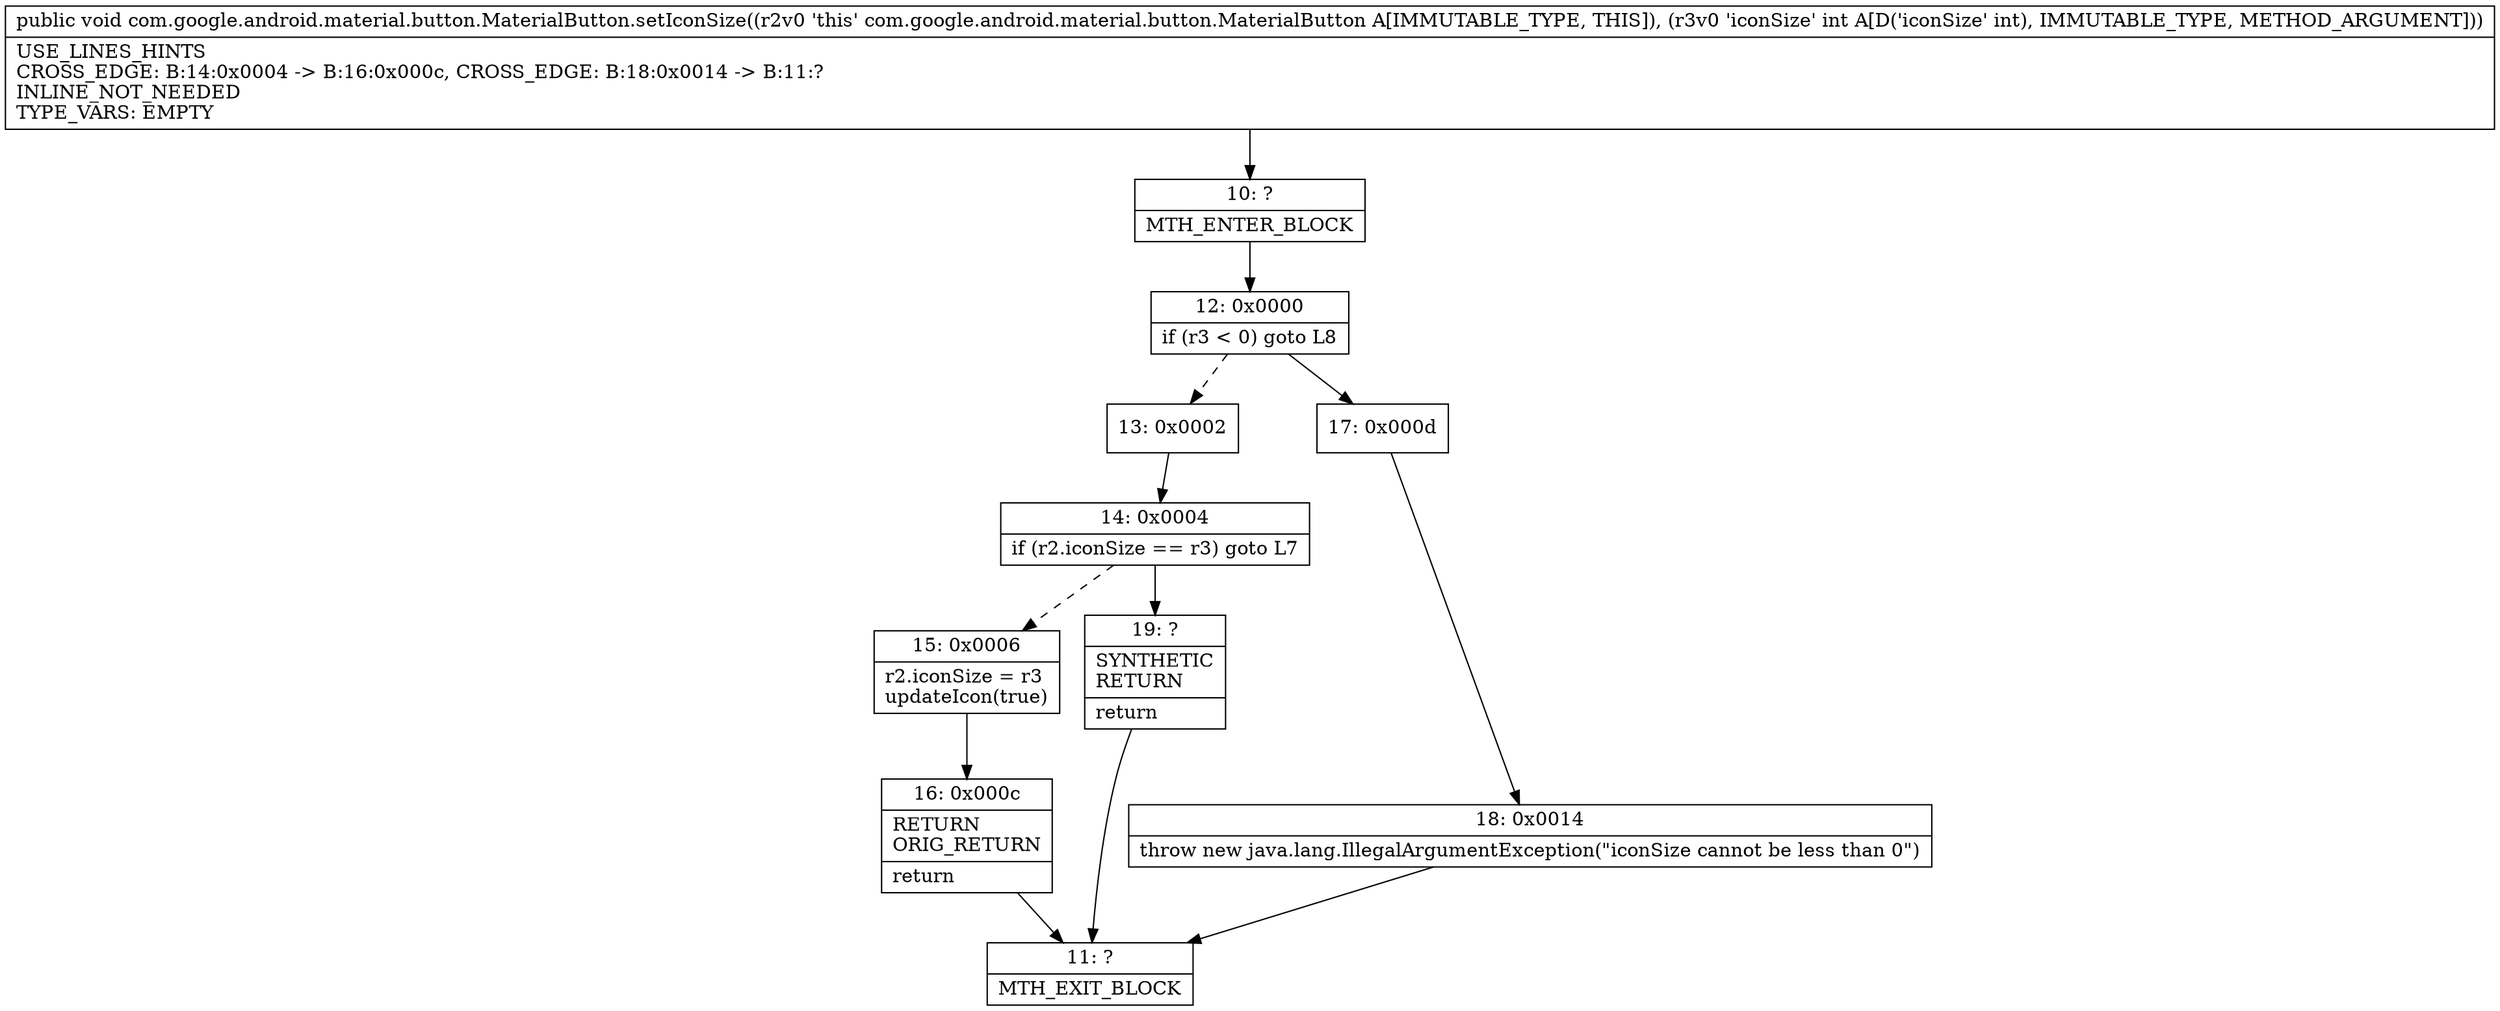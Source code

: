 digraph "CFG forcom.google.android.material.button.MaterialButton.setIconSize(I)V" {
Node_10 [shape=record,label="{10\:\ ?|MTH_ENTER_BLOCK\l}"];
Node_12 [shape=record,label="{12\:\ 0x0000|if (r3 \< 0) goto L8\l}"];
Node_13 [shape=record,label="{13\:\ 0x0002}"];
Node_14 [shape=record,label="{14\:\ 0x0004|if (r2.iconSize == r3) goto L7\l}"];
Node_15 [shape=record,label="{15\:\ 0x0006|r2.iconSize = r3\lupdateIcon(true)\l}"];
Node_16 [shape=record,label="{16\:\ 0x000c|RETURN\lORIG_RETURN\l|return\l}"];
Node_11 [shape=record,label="{11\:\ ?|MTH_EXIT_BLOCK\l}"];
Node_19 [shape=record,label="{19\:\ ?|SYNTHETIC\lRETURN\l|return\l}"];
Node_17 [shape=record,label="{17\:\ 0x000d}"];
Node_18 [shape=record,label="{18\:\ 0x0014|throw new java.lang.IllegalArgumentException(\"iconSize cannot be less than 0\")\l}"];
MethodNode[shape=record,label="{public void com.google.android.material.button.MaterialButton.setIconSize((r2v0 'this' com.google.android.material.button.MaterialButton A[IMMUTABLE_TYPE, THIS]), (r3v0 'iconSize' int A[D('iconSize' int), IMMUTABLE_TYPE, METHOD_ARGUMENT]))  | USE_LINES_HINTS\lCROSS_EDGE: B:14:0x0004 \-\> B:16:0x000c, CROSS_EDGE: B:18:0x0014 \-\> B:11:?\lINLINE_NOT_NEEDED\lTYPE_VARS: EMPTY\l}"];
MethodNode -> Node_10;Node_10 -> Node_12;
Node_12 -> Node_13[style=dashed];
Node_12 -> Node_17;
Node_13 -> Node_14;
Node_14 -> Node_15[style=dashed];
Node_14 -> Node_19;
Node_15 -> Node_16;
Node_16 -> Node_11;
Node_19 -> Node_11;
Node_17 -> Node_18;
Node_18 -> Node_11;
}

